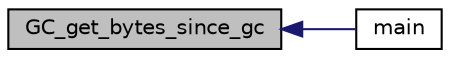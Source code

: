 digraph "GC_get_bytes_since_gc"
{
  edge [fontname="Helvetica",fontsize="10",labelfontname="Helvetica",labelfontsize="10"];
  node [fontname="Helvetica",fontsize="10",shape=record];
  rankdir="LR";
  Node1761 [label="GC_get_bytes_since_gc",height=0.2,width=0.4,color="black", fillcolor="grey75", style="filled", fontcolor="black"];
  Node1761 -> Node1762 [dir="back",color="midnightblue",fontsize="10",style="solid",fontname="Helvetica"];
  Node1762 [label="main",height=0.2,width=0.4,color="black", fillcolor="white", style="filled",URL="$d4/d12/3rd_party_2gc_2tests_2test_8c.html#a840291bc02cba5474a4cb46a9b9566fe"];
}
